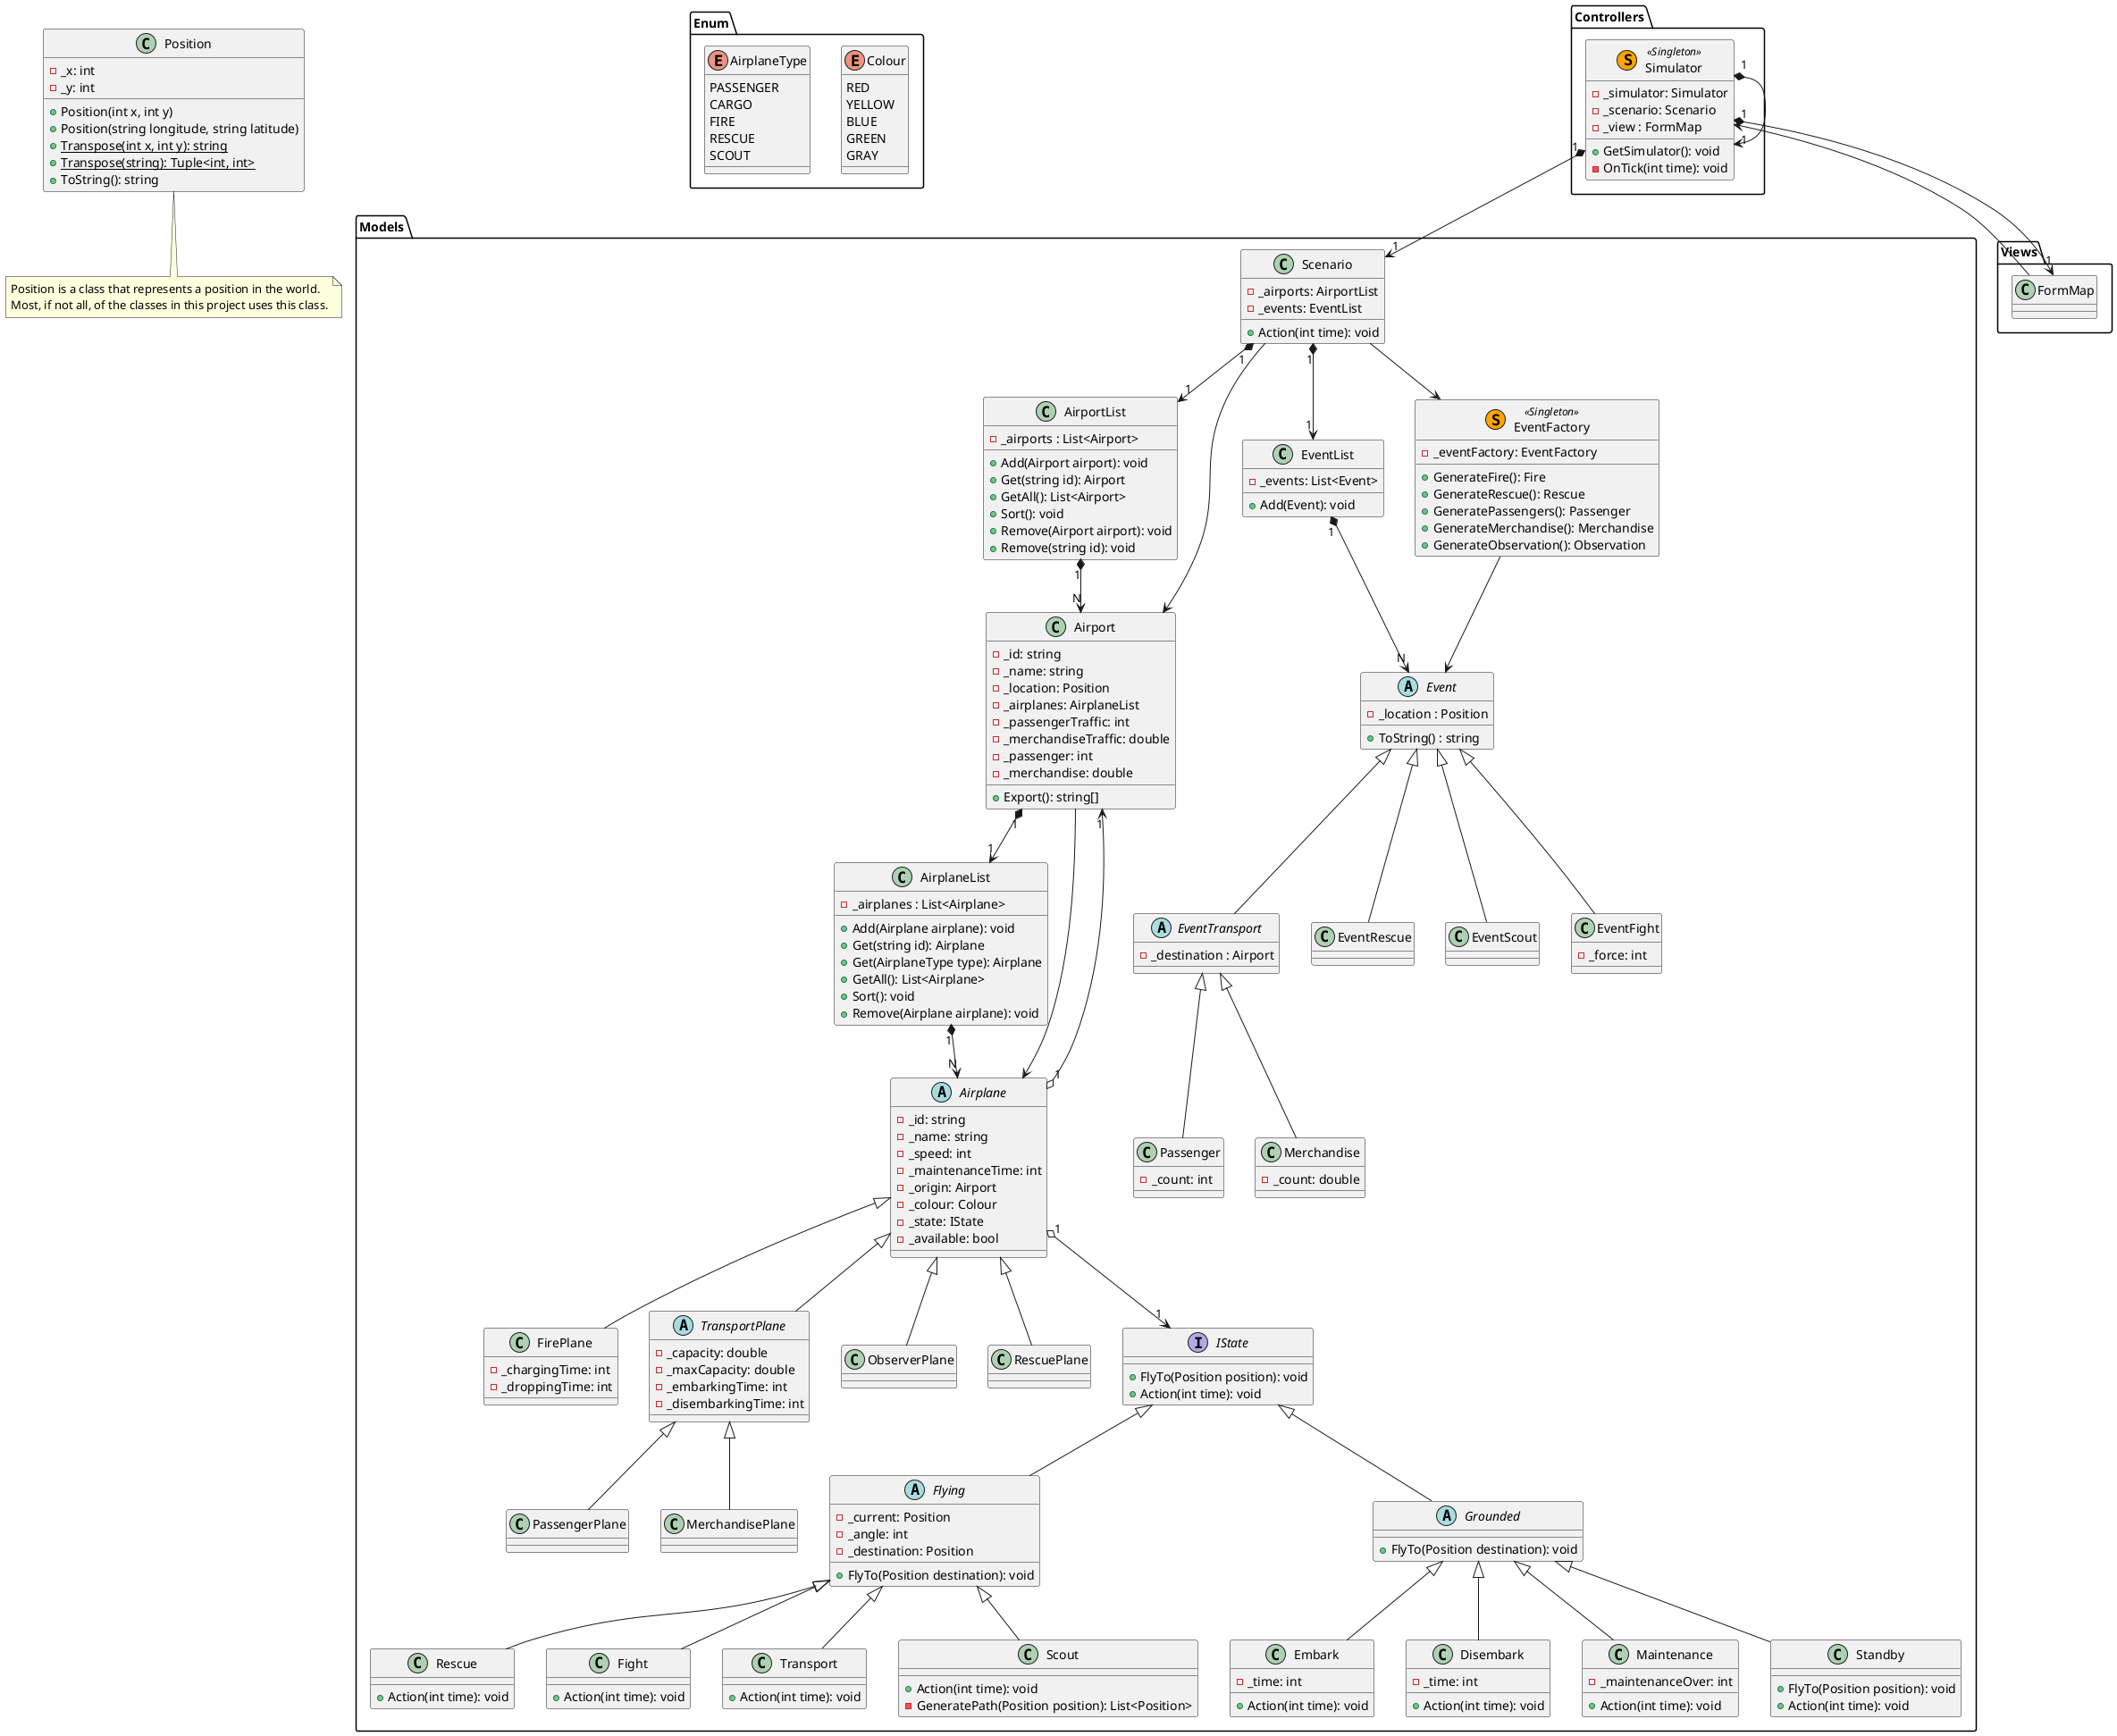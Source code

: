 @startuml
package Enum {
    ' Red = Rescue
    ' Yellow = Fires
    ' Blue = Cargo
    ' Green = Passenger
    ' Gray = Observer
    enum Colour {
        RED
        YELLOW
        BLUE
        GREEN
        GRAY
    }
    
    enum AirplaneType {
        PASSENGER
        CARGO
        FIRE
        RESCUE
        SCOUT
    }
}

class Position {
    - _x: int
    - _y: int
    + Position(int x, int y)
    + Position(string longitude, string latitude)
    + {static} Transpose(int x, int y): string
    + {static} Transpose(string): Tuple<int, int>
    + ToString(): string
}

note bottom of Position
Position is a class that represents a position in the world.
Most, if not all, of the classes in this project uses this class.
end note

package Models {
    class Scenario {
        - _airports: AirportList
        - _events: EventList
        + Action(int time): void
    }

    Scenario "1" *--> "1" AirportList
    Scenario --> Airport
    AirportList "1" *--> "N" Airport
    
    class EventList {
        - _events: List<Event>
        + Add(Event): void
    }
    
    Scenario "1" *--> "1" EventList
    EventList "1" *--> "N" Event
    
    class AirportList {
        - _airports : List<Airport>
        + Add(Airport airport): void
        + Get(string id): Airport
        + GetAll(): List<Airport>
        + Sort(): void
        + Remove(Airport airport): void
        + Remove(string id): void
    }
    

    class Airport {
        - _id: string
        - _name: string
        - _location: Position
        - _airplanes: AirplaneList
        - _passengerTraffic: int
        - _merchandiseTraffic: double
        - _passenger: int
        - _merchandise: double
        + Export(): string[]
    }
    
    class AirplaneList {
        - _airplanes : List<Airplane>
        + Add(Airplane airplane): void
        + Get(string id): Airplane
        + Get(AirplaneType type): Airplane
        + GetAll(): List<Airplane>
        + Sort(): void
        + Remove(Airplane airplane): void
    }
    
    Airport ---> Airplane
    Airport "1" *--> "1" AirplaneList
    AirplaneList "1" *--> "N" Airplane
    Airplane "1" o--> "1" Airport

    abstract class Airplane {
        - _id: string
        - _name: string
        - _speed: int
        - _maintenanceTime: int
        - _origin: Airport
        - _colour: Colour 
        - _state: IState
        - _available: bool
    }

    class FirePlane extends Airplane{
        - _chargingTime: int
        - _droppingTime: int
    }
    abstract class TransportPlane extends Airplane {
        - _capacity: double
        - _maxCapacity: double
        - _embarkingTime: int
        - _disembarkingTime: int
    }
    class PassengerPlane extends TransportPlane {}
    class MerchandisePlane extends TransportPlane {}
    class ObserverPlane extends Airplane{}
    class RescuePlane extends Airplane{}
    interface IState {
        + FlyTo(Position position): void
        + Action(int time): void
    }
    
    abstract class Flying extends IState {
        - _current: Position
        - _angle: int
        - _destination: Position
        + FlyTo(Position destination): void
    }
    abstract Grounded extends IState {
        + FlyTo(Position destination): void
    }
    class Embark extends Grounded {
        - _time: int
        + Action(int time): void
    }
    class Disembark extends Grounded {
        - _time: int
        + Action(int time): void
    }
    class Rescue extends Flying {
        + Action(int time): void
    }
    class Fight extends Flying {
        + Action(int time): void
    }
    class Transport extends Flying {
        + Action(int time): void
    }
    class Scout extends Flying {
        + Action(int time): void
        - GeneratePath(Position position): List<Position>
    }
    class Maintenance extends Grounded {
        - _maintenanceOver: int
        + Action(int time): void
    }
    class Standby extends Grounded {
        + FlyTo(Position position): void
        + Action(int time): void
    }
    
    Airplane "1" o--> "1" IState

    class EventFactory << (S,orange) Singleton>> {
        - _eventFactory: EventFactory
        + GenerateFire(): Fire
        + GenerateRescue(): Rescue
        + GeneratePassengers(): Passenger
        + GenerateMerchandise(): Merchandise
        + GenerateObservation(): Observation
    }

    EventFactory --> Event

    abstract class Event {
        - _location : Position
        + ToString() : string
    }

    abstract class EventTransport extends Event {
        - _destination : Airport
    }

    class Passenger extends EventTransport {
        - _count: int
    }

    class Merchandise extends EventTransport {
        - _count: double
    }

    class EventRescue extends Event {
    }

    class EventScout extends Event {
    }

    class EventFight extends Event {
        - _force: int
    }
}

package Controllers {
    class Simulator << (S,orange) Singleton>> {
        - _simulator: Simulator
        - _scenario: Scenario
        - _view : FormMap
        + GetSimulator(): void
        - OnTick(int time): void
    }
}

package Views {
    class FormMap {
    }
}

Simulator "1" *--> "1" Scenario
Simulator "1" *--> "1" Simulator
Simulator "1" *--> "1" FormMap
Scenario --> EventFactory
FormMap --> Simulator
@enduml
